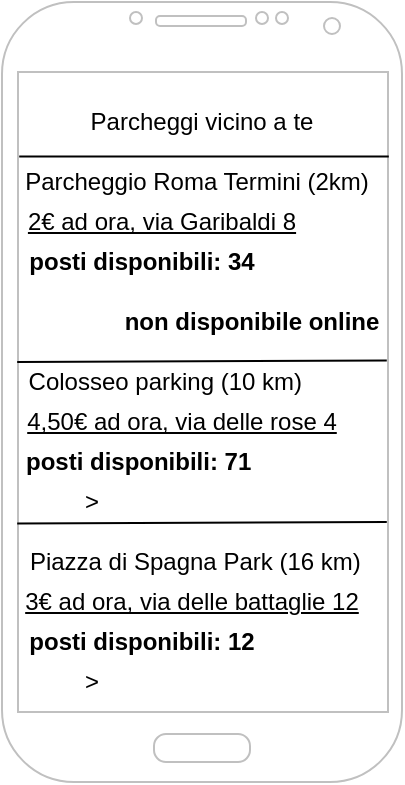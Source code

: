 <mxfile version="14.2.9" type="github">
  <diagram id="M7yacTXkXOKkOq2YIxsB" name="Page-1">
    <mxGraphModel dx="539" dy="509" grid="1" gridSize="10" guides="1" tooltips="1" connect="1" arrows="1" fold="1" page="1" pageScale="1" pageWidth="827" pageHeight="1169" math="0" shadow="0">
      <root>
        <mxCell id="0" />
        <mxCell id="1" parent="0" />
        <mxCell id="3ulOLOkJviCqpJfqKrgG-1" value="" style="verticalLabelPosition=bottom;verticalAlign=top;html=1;shadow=0;dashed=0;strokeWidth=1;shape=mxgraph.android.phone2;strokeColor=#c0c0c0;" vertex="1" parent="1">
          <mxGeometry x="300" y="180" width="200" height="390" as="geometry" />
        </mxCell>
        <mxCell id="3ulOLOkJviCqpJfqKrgG-8" value="Parcheggio Roma Termini (2km)" style="text;html=1;strokeColor=none;fillColor=none;align=center;verticalAlign=middle;whiteSpace=wrap;rounded=0;" vertex="1" parent="1">
          <mxGeometry x="305" y="260" width="185" height="20" as="geometry" />
        </mxCell>
        <mxCell id="3ulOLOkJviCqpJfqKrgG-9" value="&amp;nbsp;Colosseo parking (10 km)" style="text;html=1;strokeColor=none;fillColor=none;align=center;verticalAlign=middle;whiteSpace=wrap;rounded=0;" vertex="1" parent="1">
          <mxGeometry x="300" y="360" width="160" height="20" as="geometry" />
        </mxCell>
        <mxCell id="3ulOLOkJviCqpJfqKrgG-10" value="&amp;nbsp;Piazza di Spagna Park (16 km)" style="text;html=1;strokeColor=none;fillColor=none;align=center;verticalAlign=middle;whiteSpace=wrap;rounded=0;" vertex="1" parent="1">
          <mxGeometry x="305" y="450" width="180" height="20" as="geometry" />
        </mxCell>
        <mxCell id="3ulOLOkJviCqpJfqKrgG-11" value="&lt;u&gt;2€ ad ora, via Garibaldi 8&lt;/u&gt;" style="text;html=1;strokeColor=none;fillColor=none;align=center;verticalAlign=middle;whiteSpace=wrap;rounded=0;" vertex="1" parent="1">
          <mxGeometry x="310" y="280" width="140" height="20" as="geometry" />
        </mxCell>
        <mxCell id="3ulOLOkJviCqpJfqKrgG-12" value="&lt;u&gt;4,50€ ad ora, via delle rose 4&lt;/u&gt;" style="text;html=1;strokeColor=none;fillColor=none;align=center;verticalAlign=middle;whiteSpace=wrap;rounded=0;" vertex="1" parent="1">
          <mxGeometry x="310" y="380" width="160" height="20" as="geometry" />
        </mxCell>
        <mxCell id="3ulOLOkJviCqpJfqKrgG-13" value="&lt;u&gt;3€ ad ora, via delle battaglie 12&lt;/u&gt;" style="text;html=1;strokeColor=none;fillColor=none;align=center;verticalAlign=middle;whiteSpace=wrap;rounded=0;" vertex="1" parent="1">
          <mxGeometry x="310" y="470" width="170" height="20" as="geometry" />
        </mxCell>
        <mxCell id="3ulOLOkJviCqpJfqKrgG-14" value="&lt;b&gt;posti disponibili: 34&lt;/b&gt;" style="text;html=1;strokeColor=none;fillColor=none;align=center;verticalAlign=middle;whiteSpace=wrap;rounded=0;" vertex="1" parent="1">
          <mxGeometry x="310" y="300" width="120" height="20" as="geometry" />
        </mxCell>
        <mxCell id="3ulOLOkJviCqpJfqKrgG-15" value="&lt;b&gt;posti disponibili: 71&amp;nbsp; &amp;nbsp; &amp;nbsp; &amp;nbsp;&lt;/b&gt;" style="text;html=1;strokeColor=none;fillColor=none;align=center;verticalAlign=middle;whiteSpace=wrap;rounded=0;" vertex="1" parent="1">
          <mxGeometry x="310" y="400" width="140" height="20" as="geometry" />
        </mxCell>
        <mxCell id="3ulOLOkJviCqpJfqKrgG-16" value="&lt;b&gt;posti disponibili: 12&lt;/b&gt;" style="text;html=1;strokeColor=none;fillColor=none;align=center;verticalAlign=middle;whiteSpace=wrap;rounded=0;" vertex="1" parent="1">
          <mxGeometry x="310" y="490" width="120" height="20" as="geometry" />
        </mxCell>
        <mxCell id="3ulOLOkJviCqpJfqKrgG-25" value="" style="endArrow=none;html=1;entryX=0.967;entryY=0.198;entryDx=0;entryDy=0;entryPerimeter=0;exitX=0.043;exitY=0.198;exitDx=0;exitDy=0;exitPerimeter=0;" edge="1" parent="1" source="3ulOLOkJviCqpJfqKrgG-1" target="3ulOLOkJviCqpJfqKrgG-1">
          <mxGeometry width="50" height="50" relative="1" as="geometry">
            <mxPoint x="380" y="370" as="sourcePoint" />
            <mxPoint x="430" y="320" as="targetPoint" />
            <Array as="points" />
          </mxGeometry>
        </mxCell>
        <mxCell id="3ulOLOkJviCqpJfqKrgG-28" value="non disponibile online" style="text;html=1;strokeColor=none;fillColor=none;align=center;verticalAlign=middle;whiteSpace=wrap;rounded=0;fontStyle=1" vertex="1" parent="1">
          <mxGeometry x="360" y="320" width="130" height="40" as="geometry" />
        </mxCell>
        <mxCell id="3ulOLOkJviCqpJfqKrgG-29" value="&amp;gt;" style="text;html=1;strokeColor=none;fillColor=none;align=center;verticalAlign=middle;whiteSpace=wrap;rounded=0;" vertex="1" parent="1">
          <mxGeometry x="325" y="420" width="40" height="20" as="geometry" />
        </mxCell>
        <mxCell id="3ulOLOkJviCqpJfqKrgG-30" value="&amp;gt;" style="text;html=1;strokeColor=none;fillColor=none;align=center;verticalAlign=middle;whiteSpace=wrap;rounded=0;" vertex="1" parent="1">
          <mxGeometry x="325" y="510" width="40" height="20" as="geometry" />
        </mxCell>
        <mxCell id="3ulOLOkJviCqpJfqKrgG-33" value="" style="endArrow=none;html=1;entryX=0.967;entryY=0.157;entryDx=0;entryDy=0;entryPerimeter=0;exitX=0.043;exitY=0.159;exitDx=0;exitDy=0;exitPerimeter=0;" edge="1" parent="1">
          <mxGeometry width="50" height="50" relative="1" as="geometry">
            <mxPoint x="307.6" y="360.0" as="sourcePoint" />
            <mxPoint x="492.4" y="359.22" as="targetPoint" />
          </mxGeometry>
        </mxCell>
        <mxCell id="3ulOLOkJviCqpJfqKrgG-34" value="" style="endArrow=none;html=1;entryX=0.967;entryY=0.157;entryDx=0;entryDy=0;entryPerimeter=0;exitX=0.043;exitY=0.159;exitDx=0;exitDy=0;exitPerimeter=0;" edge="1" parent="1">
          <mxGeometry width="50" height="50" relative="1" as="geometry">
            <mxPoint x="307.6" y="440.78" as="sourcePoint" />
            <mxPoint x="492.4" y="440" as="targetPoint" />
          </mxGeometry>
        </mxCell>
        <mxCell id="3ulOLOkJviCqpJfqKrgG-35" value="Parcheggi vicino a te" style="text;html=1;strokeColor=none;fillColor=none;align=center;verticalAlign=middle;whiteSpace=wrap;rounded=0;" vertex="1" parent="1">
          <mxGeometry x="330" y="230" width="140" height="20" as="geometry" />
        </mxCell>
      </root>
    </mxGraphModel>
  </diagram>
</mxfile>

